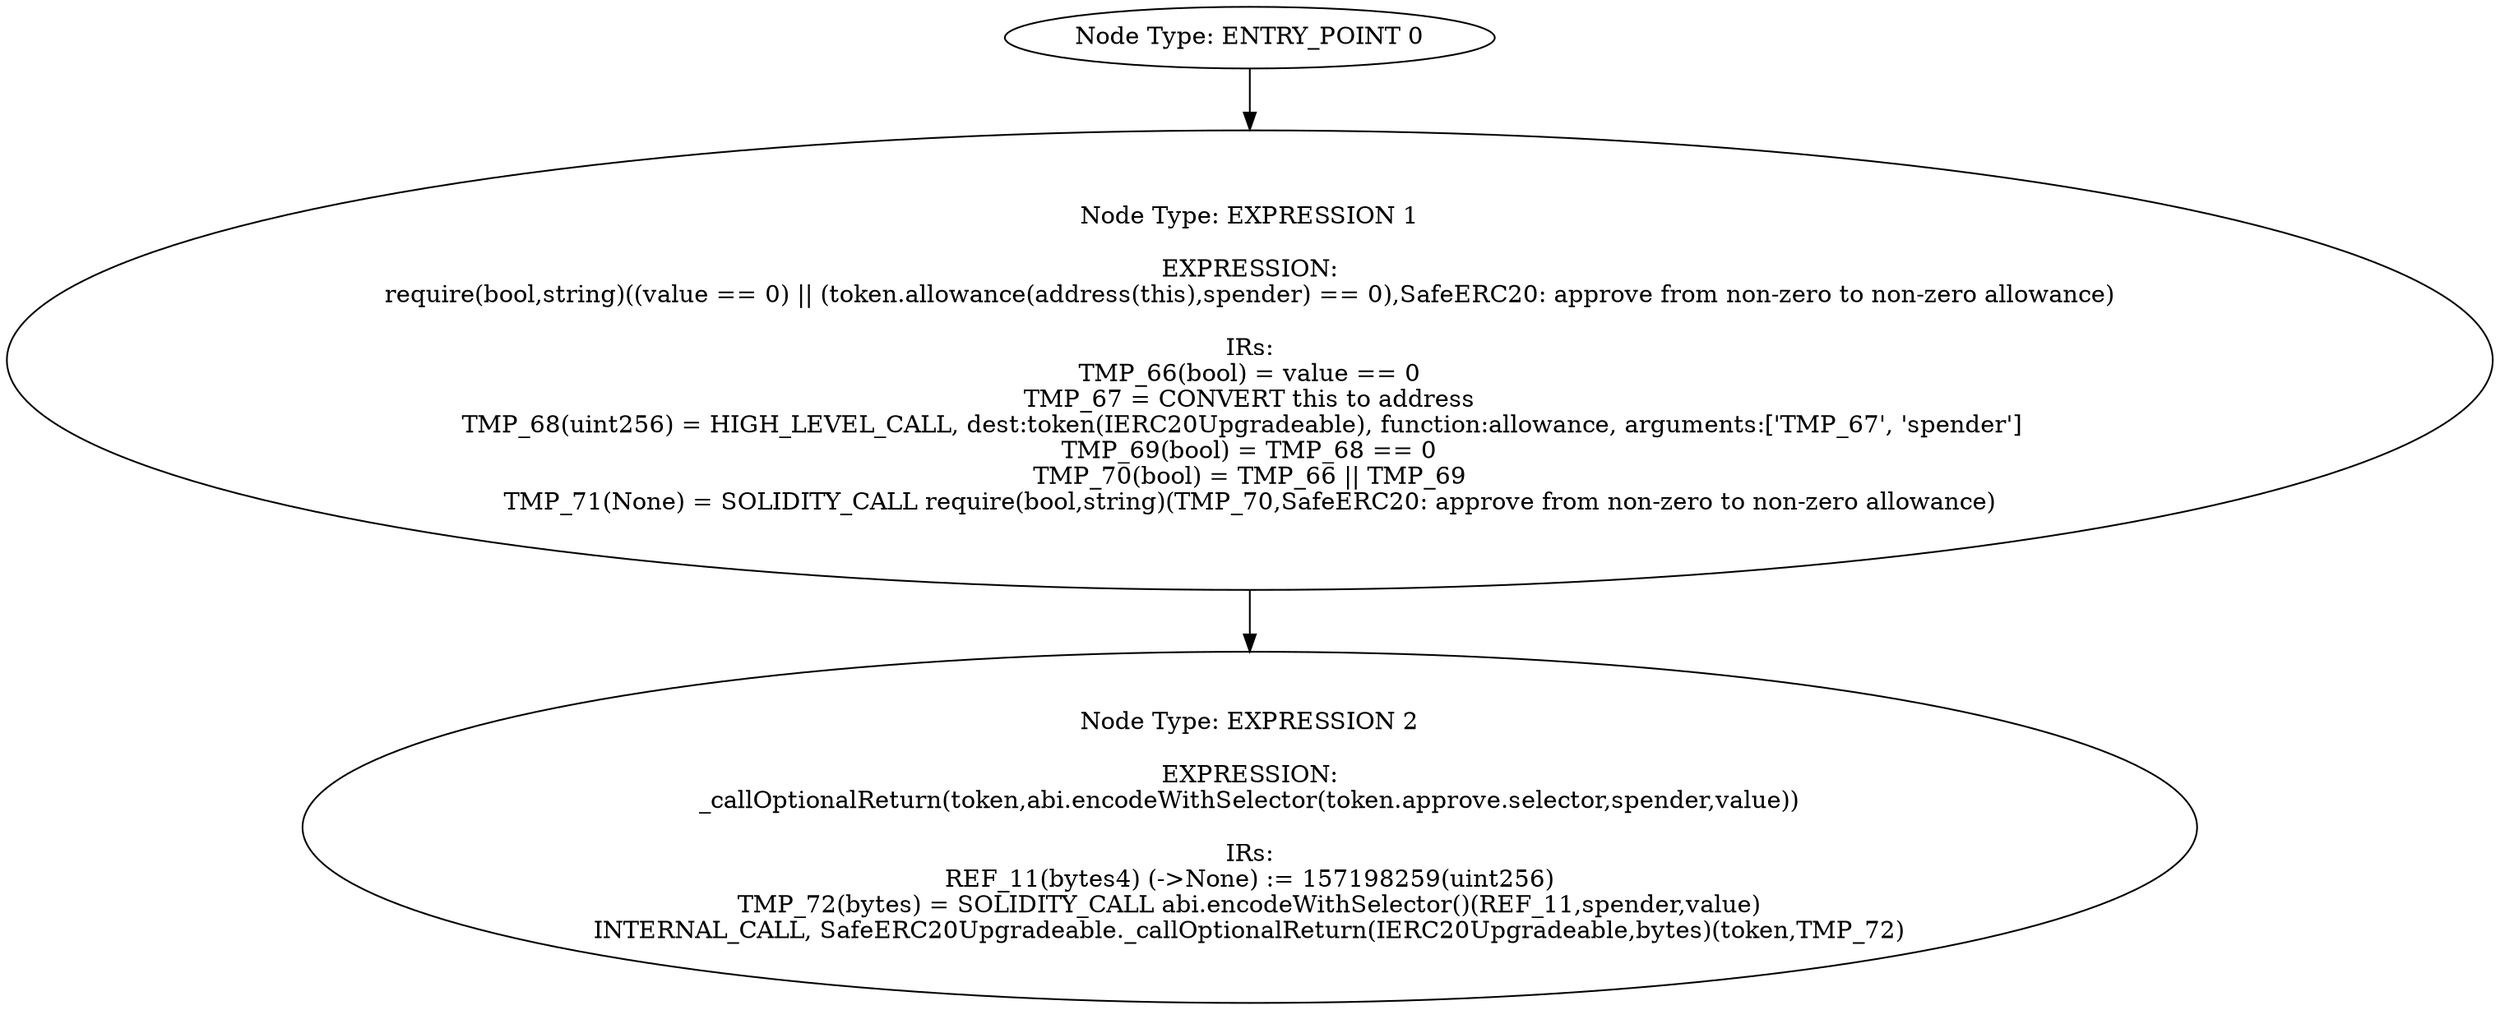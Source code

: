 digraph{
0[label="Node Type: ENTRY_POINT 0
"];
0->1;
1[label="Node Type: EXPRESSION 1

EXPRESSION:
require(bool,string)((value == 0) || (token.allowance(address(this),spender) == 0),SafeERC20: approve from non-zero to non-zero allowance)

IRs:
TMP_66(bool) = value == 0
TMP_67 = CONVERT this to address
TMP_68(uint256) = HIGH_LEVEL_CALL, dest:token(IERC20Upgradeable), function:allowance, arguments:['TMP_67', 'spender']  
TMP_69(bool) = TMP_68 == 0
TMP_70(bool) = TMP_66 || TMP_69
TMP_71(None) = SOLIDITY_CALL require(bool,string)(TMP_70,SafeERC20: approve from non-zero to non-zero allowance)"];
1->2;
2[label="Node Type: EXPRESSION 2

EXPRESSION:
_callOptionalReturn(token,abi.encodeWithSelector(token.approve.selector,spender,value))

IRs:
REF_11(bytes4) (->None) := 157198259(uint256)
TMP_72(bytes) = SOLIDITY_CALL abi.encodeWithSelector()(REF_11,spender,value)
INTERNAL_CALL, SafeERC20Upgradeable._callOptionalReturn(IERC20Upgradeable,bytes)(token,TMP_72)"];
}
